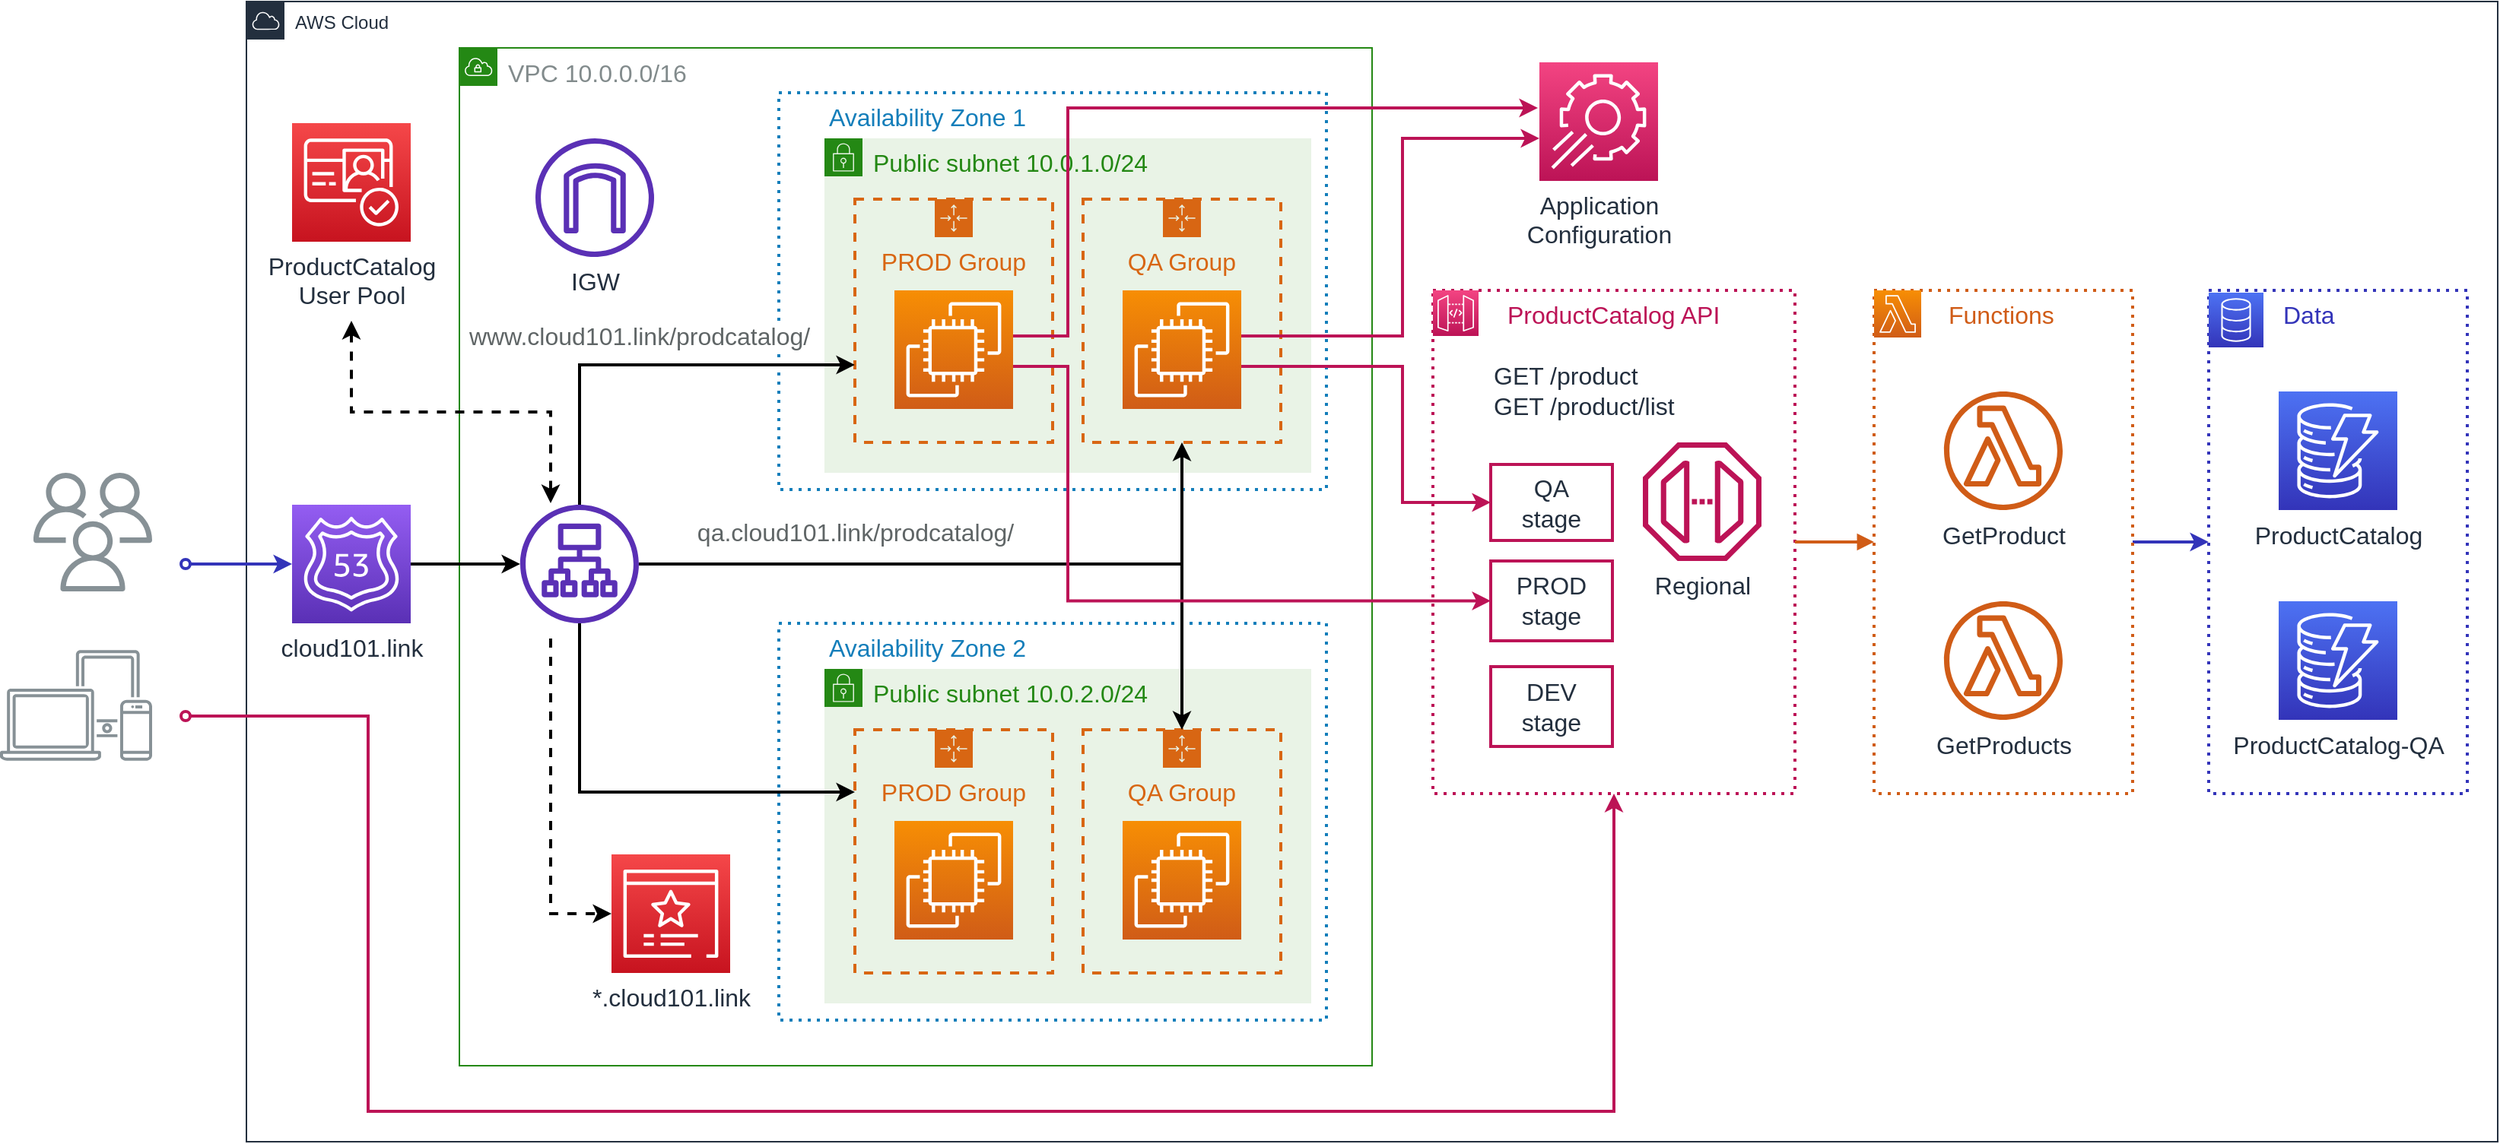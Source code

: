 <mxfile version="14.6.13" type="device"><diagram id="yKD41nWz8tDtkQRlLj_N" name="Page-1"><mxGraphModel dx="1886" dy="1339" grid="1" gridSize="10" guides="1" tooltips="1" connect="1" arrows="1" fold="1" page="1" pageScale="1" pageWidth="1100" pageHeight="850" math="0" shadow="0"><root><mxCell id="0"/><mxCell id="1" parent="0"/><mxCell id="qGP9a9ilm-xRbnsAyoEx-138" value="AWS Cloud" style="points=[[0,0],[0.25,0],[0.5,0],[0.75,0],[1,0],[1,0.25],[1,0.5],[1,0.75],[1,1],[0.75,1],[0.5,1],[0.25,1],[0,1],[0,0.75],[0,0.5],[0,0.25]];outlineConnect=0;gradientColor=none;html=1;whiteSpace=wrap;fontSize=12;fontStyle=0;shape=mxgraph.aws4.group;grIcon=mxgraph.aws4.group_aws_cloud;strokeColor=#232F3E;fillColor=none;verticalAlign=top;align=left;spacingLeft=30;fontColor=#232F3E;dashed=0;rounded=0;shadow=0;dashPattern=1 2;" parent="1" vertex="1"><mxGeometry x="-360" y="-670" width="1480" height="750" as="geometry"/></mxCell><mxCell id="qGP9a9ilm-xRbnsAyoEx-130" style="edgeStyle=none;rounded=0;jumpStyle=none;orthogonalLoop=1;jettySize=auto;html=1;entryX=0;entryY=0.5;entryDx=0;entryDy=0;fontSize=16;fontColor=#3334B9;startArrow=none;startFill=0;endArrow=classic;endFill=1;strokeWidth=2;strokeColor=#3334B9;exitX=1;exitY=0.5;exitDx=0;exitDy=0;" parent="1" source="qGP9a9ilm-xRbnsAyoEx-124" target="qGP9a9ilm-xRbnsAyoEx-127" edge="1"><mxGeometry relative="1" as="geometry"><mxPoint x="1005" y="-519" as="sourcePoint"/></mxGeometry></mxCell><mxCell id="qGP9a9ilm-xRbnsAyoEx-124" value="Functions" style="fillColor=none;dashed=1;verticalAlign=top;fontStyle=0;shadow=0;fontSize=16;html=1;strokeWidth=2;align=left;spacingLeft=47;dashPattern=1 2;strokeColor=#D05C17;fontColor=#D05C17;" parent="1" vertex="1"><mxGeometry x="710" y="-480" width="170" height="331" as="geometry"/></mxCell><mxCell id="qGP9a9ilm-xRbnsAyoEx-3" value="VPC 10.0.0.0/16" style="points=[[0,0],[0.25,0],[0.5,0],[0.75,0],[1,0],[1,0.25],[1,0.5],[1,0.75],[1,1],[0.75,1],[0.5,1],[0.25,1],[0,1],[0,0.75],[0,0.5],[0,0.25]];outlineConnect=0;gradientColor=none;html=1;whiteSpace=wrap;fontSize=16;fontStyle=0;shape=mxgraph.aws4.group;grIcon=mxgraph.aws4.group_vpc;strokeColor=#248814;fillColor=none;verticalAlign=top;align=left;spacingLeft=30;dashed=0;strokeWidth=1;perimeterSpacing=0;shadow=0;fontColor=#828B8C;" parent="1" vertex="1"><mxGeometry x="-220" y="-639.5" width="600" height="669.5" as="geometry"/></mxCell><mxCell id="qGP9a9ilm-xRbnsAyoEx-61" value="ProductCatalog API" style="fillColor=none;dashed=1;verticalAlign=top;fontStyle=0;shadow=0;fontSize=16;html=1;strokeWidth=2;align=left;spacingLeft=47;dashPattern=1 2;strokeColor=#BC1356;fontColor=#BC1356;" parent="1" vertex="1"><mxGeometry x="420" y="-480" width="238" height="331" as="geometry"/></mxCell><mxCell id="qGP9a9ilm-xRbnsAyoEx-4" value="Availability Zone 1" style="fillColor=none;strokeColor=#147EBA;dashed=1;verticalAlign=top;fontStyle=0;fontColor=#147EBA;strokeWidth=2;fontSize=16;perimeterSpacing=0;shadow=0;align=left;spacingLeft=31;rounded=0;dashPattern=1 2;" parent="1" vertex="1"><mxGeometry x="-10" y="-610" width="360" height="261" as="geometry"/></mxCell><mxCell id="qGP9a9ilm-xRbnsAyoEx-6" value="" style="outlineConnect=0;fontColor=#232F3E;gradientColor=none;fillColor=#5A30B5;strokeColor=none;dashed=0;verticalLabelPosition=bottom;verticalAlign=top;align=center;html=1;fontSize=16;fontStyle=0;aspect=fixed;pointerEvents=1;shape=mxgraph.aws4.application_load_balancer;strokeWidth=3;perimeterSpacing=0;shadow=0;" parent="1" vertex="1"><mxGeometry x="-180" y="-339" width="78" height="78" as="geometry"/></mxCell><mxCell id="qGP9a9ilm-xRbnsAyoEx-7" value="Public subnet 10.0.1.0/24" style="points=[[0,0],[0.25,0],[0.5,0],[0.75,0],[1,0],[1,0.25],[1,0.5],[1,0.75],[1,1],[0.75,1],[0.5,1],[0.25,1],[0,1],[0,0.75],[0,0.5],[0,0.25]];outlineConnect=0;gradientColor=none;html=1;whiteSpace=wrap;fontSize=16;fontStyle=0;shape=mxgraph.aws4.group;grIcon=mxgraph.aws4.group_security_group;grStroke=0;strokeColor=#248814;fillColor=#E9F3E6;verticalAlign=top;align=left;spacingLeft=30;fontColor=#248814;dashed=0;strokeWidth=3;perimeterSpacing=0;shadow=0;" parent="1" vertex="1"><mxGeometry x="20" y="-580" width="320" height="220" as="geometry"/></mxCell><mxCell id="qGP9a9ilm-xRbnsAyoEx-9" value="PROD Group" style="points=[[0,0],[0.25,0],[0.5,0],[0.75,0],[1,0],[1,0.25],[1,0.5],[1,0.75],[1,1],[0.75,1],[0.5,1],[0.25,1],[0,1],[0,0.75],[0,0.5],[0,0.25]];outlineConnect=0;gradientColor=none;html=1;whiteSpace=wrap;fontSize=16;fontStyle=0;shape=mxgraph.aws4.groupCenter;grIcon=mxgraph.aws4.group_auto_scaling_group;grStroke=1;strokeColor=#D86613;fillColor=none;verticalAlign=top;align=center;fontColor=#D86613;dashed=1;spacingTop=25;strokeWidth=2;perimeterSpacing=0;shadow=0;" parent="1" vertex="1"><mxGeometry x="40" y="-540" width="130" height="160" as="geometry"/></mxCell><mxCell id="qGP9a9ilm-xRbnsAyoEx-10" value="QA Group" style="points=[[0,0],[0.25,0],[0.5,0],[0.75,0],[1,0],[1,0.25],[1,0.5],[1,0.75],[1,1],[0.75,1],[0.5,1],[0.25,1],[0,1],[0,0.75],[0,0.5],[0,0.25]];outlineConnect=0;gradientColor=none;html=1;whiteSpace=wrap;fontSize=16;fontStyle=0;shape=mxgraph.aws4.groupCenter;grIcon=mxgraph.aws4.group_auto_scaling_group;grStroke=1;strokeColor=#D86613;fillColor=none;verticalAlign=top;align=center;fontColor=#D86613;dashed=1;spacingTop=25;strokeWidth=2;perimeterSpacing=0;shadow=0;" parent="1" vertex="1"><mxGeometry x="190" y="-540" width="130" height="160" as="geometry"/></mxCell><mxCell id="qGP9a9ilm-xRbnsAyoEx-15" value="" style="points=[[0,0,0],[0.25,0,0],[0.5,0,0],[0.75,0,0],[1,0,0],[0,1,0],[0.25,1,0],[0.5,1,0],[0.75,1,0],[1,1,0],[0,0.25,0],[0,0.5,0],[0,0.75,0],[1,0.25,0],[1,0.5,0],[1,0.75,0]];outlineConnect=0;fontColor=#232F3E;gradientColor=#F34482;gradientDirection=north;fillColor=#BC1356;strokeColor=#ffffff;dashed=0;verticalLabelPosition=bottom;verticalAlign=top;align=center;html=1;fontSize=16;fontStyle=0;aspect=fixed;shape=mxgraph.aws4.resourceIcon;resIcon=mxgraph.aws4.api_gateway;strokeWidth=3;perimeterSpacing=0;shadow=0;" parent="1" vertex="1"><mxGeometry x="420" y="-480" width="30" height="30" as="geometry"/></mxCell><mxCell id="qGP9a9ilm-xRbnsAyoEx-16" value="Regional" style="outlineConnect=0;fontColor=#232F3E;gradientColor=none;fillColor=#BC1356;strokeColor=none;dashed=0;verticalLabelPosition=bottom;verticalAlign=top;align=center;html=1;fontSize=16;fontStyle=0;aspect=fixed;pointerEvents=1;shape=mxgraph.aws4.endpoint;strokeWidth=3;perimeterSpacing=0;shadow=0;" parent="1" vertex="1"><mxGeometry x="558" y="-380" width="78" height="78" as="geometry"/></mxCell><mxCell id="qGP9a9ilm-xRbnsAyoEx-30" value="" style="points=[[0,0,0],[0.25,0,0],[0.5,0,0],[0.75,0,0],[1,0,0],[0,1,0],[0.25,1,0],[0.5,1,0],[0.75,1,0],[1,1,0],[0,0.25,0],[0,0.5,0],[0,0.75,0],[1,0.25,0],[1,0.5,0],[1,0.75,0]];outlineConnect=0;fontColor=#232F3E;gradientColor=#F78E04;gradientDirection=north;fillColor=#D05C17;strokeColor=#ffffff;dashed=0;verticalLabelPosition=bottom;verticalAlign=top;align=center;html=1;fontSize=16;fontStyle=0;aspect=fixed;shape=mxgraph.aws4.resourceIcon;resIcon=mxgraph.aws4.ec2;shadow=0;" parent="1" vertex="1"><mxGeometry x="66" y="-480" width="78" height="78" as="geometry"/></mxCell><mxCell id="qGP9a9ilm-xRbnsAyoEx-100" style="edgeStyle=elbowEdgeStyle;jumpStyle=none;orthogonalLoop=1;jettySize=auto;html=1;entryX=0;entryY=0.5;entryDx=0;entryDy=0;fontSize=16;fontColor=#5F6566;startArrow=none;startFill=0;endArrow=classic;endFill=1;strokeColor=#BC1356;strokeWidth=2;rounded=0;" parent="1" target="qGP9a9ilm-xRbnsAyoEx-56" edge="1"><mxGeometry relative="1" as="geometry"><Array as="points"><mxPoint x="400" y="-400"/></Array><mxPoint x="294" y="-430" as="sourcePoint"/></mxGeometry></mxCell><mxCell id="qGP9a9ilm-xRbnsAyoEx-31" value="" style="points=[[0,0,0],[0.25,0,0],[0.5,0,0],[0.75,0,0],[1,0,0],[0,1,0],[0.25,1,0],[0.5,1,0],[0.75,1,0],[1,1,0],[0,0.25,0],[0,0.5,0],[0,0.75,0],[1,0.25,0],[1,0.5,0],[1,0.75,0]];outlineConnect=0;fontColor=#232F3E;gradientColor=#F78E04;gradientDirection=north;fillColor=#D05C17;strokeColor=#ffffff;dashed=0;verticalLabelPosition=bottom;verticalAlign=top;align=center;html=1;fontSize=16;fontStyle=0;aspect=fixed;shape=mxgraph.aws4.resourceIcon;resIcon=mxgraph.aws4.ec2;shadow=0;" parent="1" vertex="1"><mxGeometry x="216" y="-480" width="78" height="78" as="geometry"/></mxCell><mxCell id="qGP9a9ilm-xRbnsAyoEx-56" value="QA&lt;br style=&quot;font-size: 16px;&quot;&gt;stage" style="rounded=0;whiteSpace=wrap;html=1;shadow=0;dashed=0;fontSize=16;fontColor=#232F3E;strokeWidth=2;fillColor=none;align=center;verticalAlign=middle;strokeColor=#BC1356;" parent="1" vertex="1"><mxGeometry x="458" y="-365.5" width="80" height="50" as="geometry"/></mxCell><mxCell id="qGP9a9ilm-xRbnsAyoEx-57" value="PROD stage" style="rounded=0;whiteSpace=wrap;html=1;shadow=0;dashed=0;fontSize=16;fontColor=#232F3E;strokeWidth=2;fillColor=none;align=center;verticalAlign=middle;strokeColor=#BC1356;horizontal=1;" parent="1" vertex="1"><mxGeometry x="458" y="-302" width="80" height="52.5" as="geometry"/></mxCell><mxCell id="qGP9a9ilm-xRbnsAyoEx-65" value="GET /product&lt;br style=&quot;font-size: 16px;&quot;&gt;GET /product/list" style="text;html=1;strokeColor=none;fillColor=none;align=left;verticalAlign=middle;whiteSpace=wrap;rounded=0;shadow=0;dashed=0;fontSize=16;fontColor=#232F3E;spacingTop=0;" parent="1" vertex="1"><mxGeometry x="458" y="-424" width="142" height="20" as="geometry"/></mxCell><mxCell id="qGP9a9ilm-xRbnsAyoEx-67" style="edgeStyle=orthogonalEdgeStyle;rounded=0;orthogonalLoop=1;jettySize=auto;html=1;fontSize=16;fontColor=#232F3E;strokeColor=#000000;strokeWidth=2;" parent="1" source="qGP9a9ilm-xRbnsAyoEx-6" edge="1"><mxGeometry relative="1" as="geometry"><mxPoint x="40" y="-431" as="targetPoint"/><Array as="points"><mxPoint x="-141" y="-431"/></Array></mxGeometry></mxCell><mxCell id="qGP9a9ilm-xRbnsAyoEx-68" value="www.cloud101.link/prodcatalog/" style="edgeLabel;html=1;align=center;verticalAlign=middle;resizable=0;points=[];fontSize=16;fontColor=#5F6566;" parent="qGP9a9ilm-xRbnsAyoEx-67" vertex="1" connectable="0"><mxGeometry x="0.046" y="1" relative="1" as="geometry"><mxPoint x="-12" y="-18" as="offset"/></mxGeometry></mxCell><mxCell id="qGP9a9ilm-xRbnsAyoEx-70" style="edgeStyle=orthogonalEdgeStyle;rounded=0;orthogonalLoop=1;jettySize=auto;html=1;entryX=0.5;entryY=1;entryDx=0;entryDy=0;fontSize=16;fontColor=#232F3E;strokeColor=#000000;strokeWidth=2;" parent="1" source="qGP9a9ilm-xRbnsAyoEx-6" target="qGP9a9ilm-xRbnsAyoEx-10" edge="1"><mxGeometry relative="1" as="geometry"/></mxCell><mxCell id="qGP9a9ilm-xRbnsAyoEx-71" value="qa.cloud101.link/prodcatalog/" style="edgeLabel;html=1;align=center;verticalAlign=middle;resizable=0;points=[];fontSize=16;fontColor=#5F6566;" parent="qGP9a9ilm-xRbnsAyoEx-70" vertex="1" connectable="0"><mxGeometry x="-0.119" relative="1" as="geometry"><mxPoint x="-51" y="-21" as="offset"/></mxGeometry></mxCell><mxCell id="qGP9a9ilm-xRbnsAyoEx-72" value="Availability Zone 2" style="fillColor=none;strokeColor=#147EBA;dashed=1;verticalAlign=top;fontStyle=0;fontColor=#147EBA;strokeWidth=2;fontSize=16;perimeterSpacing=0;shadow=0;align=left;spacingLeft=31;rounded=0;dashPattern=1 2;" parent="1" vertex="1"><mxGeometry x="-10" y="-261" width="360" height="261" as="geometry"/></mxCell><mxCell id="qGP9a9ilm-xRbnsAyoEx-73" value="Public subnet 10.0.2.0/24" style="points=[[0,0],[0.25,0],[0.5,0],[0.75,0],[1,0],[1,0.25],[1,0.5],[1,0.75],[1,1],[0.75,1],[0.5,1],[0.25,1],[0,1],[0,0.75],[0,0.5],[0,0.25]];outlineConnect=0;gradientColor=none;html=1;whiteSpace=wrap;fontSize=16;fontStyle=0;shape=mxgraph.aws4.group;grIcon=mxgraph.aws4.group_security_group;grStroke=0;strokeColor=#248814;fillColor=#E9F3E6;verticalAlign=top;align=left;spacingLeft=30;fontColor=#248814;dashed=0;strokeWidth=3;perimeterSpacing=0;shadow=0;" parent="1" vertex="1"><mxGeometry x="20" y="-231" width="320" height="220" as="geometry"/></mxCell><mxCell id="qGP9a9ilm-xRbnsAyoEx-74" value="PROD Group" style="points=[[0,0],[0.25,0],[0.5,0],[0.75,0],[1,0],[1,0.25],[1,0.5],[1,0.75],[1,1],[0.75,1],[0.5,1],[0.25,1],[0,1],[0,0.75],[0,0.5],[0,0.25]];outlineConnect=0;gradientColor=none;html=1;whiteSpace=wrap;fontSize=16;fontStyle=0;shape=mxgraph.aws4.groupCenter;grIcon=mxgraph.aws4.group_auto_scaling_group;grStroke=1;strokeColor=#D86613;fillColor=none;verticalAlign=top;align=center;fontColor=#D86613;dashed=1;spacingTop=25;strokeWidth=2;perimeterSpacing=0;shadow=0;" parent="1" vertex="1"><mxGeometry x="40" y="-191" width="130" height="160" as="geometry"/></mxCell><mxCell id="qGP9a9ilm-xRbnsAyoEx-75" value="QA Group" style="points=[[0,0],[0.25,0],[0.5,0],[0.75,0],[1,0],[1,0.25],[1,0.5],[1,0.75],[1,1],[0.75,1],[0.5,1],[0.25,1],[0,1],[0,0.75],[0,0.5],[0,0.25]];outlineConnect=0;gradientColor=none;html=1;whiteSpace=wrap;fontSize=16;fontStyle=0;shape=mxgraph.aws4.groupCenter;grIcon=mxgraph.aws4.group_auto_scaling_group;grStroke=1;strokeColor=#D86613;fillColor=none;verticalAlign=top;align=center;fontColor=#D86613;dashed=1;spacingTop=25;strokeWidth=2;perimeterSpacing=0;shadow=0;" parent="1" vertex="1"><mxGeometry x="190" y="-191" width="130" height="160" as="geometry"/></mxCell><mxCell id="qGP9a9ilm-xRbnsAyoEx-76" value="" style="points=[[0,0,0],[0.25,0,0],[0.5,0,0],[0.75,0,0],[1,0,0],[0,1,0],[0.25,1,0],[0.5,1,0],[0.75,1,0],[1,1,0],[0,0.25,0],[0,0.5,0],[0,0.75,0],[1,0.25,0],[1,0.5,0],[1,0.75,0]];outlineConnect=0;fontColor=#232F3E;gradientColor=#F78E04;gradientDirection=north;fillColor=#D05C17;strokeColor=#ffffff;dashed=0;verticalLabelPosition=bottom;verticalAlign=top;align=center;html=1;fontSize=16;fontStyle=0;aspect=fixed;shape=mxgraph.aws4.resourceIcon;resIcon=mxgraph.aws4.ec2;shadow=0;" parent="1" vertex="1"><mxGeometry x="66" y="-131" width="78" height="78" as="geometry"/></mxCell><mxCell id="qGP9a9ilm-xRbnsAyoEx-77" value="" style="points=[[0,0,0],[0.25,0,0],[0.5,0,0],[0.75,0,0],[1,0,0],[0,1,0],[0.25,1,0],[0.5,1,0],[0.75,1,0],[1,1,0],[0,0.25,0],[0,0.5,0],[0,0.75,0],[1,0.25,0],[1,0.5,0],[1,0.75,0]];outlineConnect=0;fontColor=#232F3E;gradientColor=#F78E04;gradientDirection=north;fillColor=#D05C17;strokeColor=#ffffff;dashed=0;verticalLabelPosition=bottom;verticalAlign=top;align=center;html=1;fontSize=16;fontStyle=0;aspect=fixed;shape=mxgraph.aws4.resourceIcon;resIcon=mxgraph.aws4.ec2;shadow=0;" parent="1" vertex="1"><mxGeometry x="216" y="-131" width="78" height="78" as="geometry"/></mxCell><mxCell id="qGP9a9ilm-xRbnsAyoEx-79" style="edgeStyle=orthogonalEdgeStyle;rounded=0;orthogonalLoop=1;jettySize=auto;html=1;fontSize=16;fontColor=#232F3E;strokeColor=#000000;strokeWidth=2;" parent="1" source="qGP9a9ilm-xRbnsAyoEx-6" target="qGP9a9ilm-xRbnsAyoEx-74" edge="1"><mxGeometry relative="1" as="geometry"><Array as="points"><mxPoint x="-141" y="-150"/></Array></mxGeometry></mxCell><mxCell id="qGP9a9ilm-xRbnsAyoEx-80" style="edgeStyle=orthogonalEdgeStyle;rounded=0;orthogonalLoop=1;jettySize=auto;html=1;entryX=0.5;entryY=0;entryDx=0;entryDy=0;fontSize=16;fontColor=#232F3E;strokeColor=#000000;strokeWidth=2;" parent="1" source="qGP9a9ilm-xRbnsAyoEx-6" target="qGP9a9ilm-xRbnsAyoEx-75" edge="1"><mxGeometry relative="1" as="geometry"/></mxCell><mxCell id="qGP9a9ilm-xRbnsAyoEx-87" style="edgeStyle=orthogonalEdgeStyle;rounded=0;orthogonalLoop=1;jettySize=auto;html=1;fontSize=16;fontColor=#232F3E;strokeColor=#000000;strokeWidth=2;" parent="1" source="qGP9a9ilm-xRbnsAyoEx-81" target="qGP9a9ilm-xRbnsAyoEx-6" edge="1"><mxGeometry relative="1" as="geometry"><mxPoint x="-190" y="-300" as="targetPoint"/></mxGeometry></mxCell><mxCell id="qGP9a9ilm-xRbnsAyoEx-81" value="cloud101.link" style="points=[[0,0,0],[0.25,0,0],[0.5,0,0],[0.75,0,0],[1,0,0],[0,1,0],[0.25,1,0],[0.5,1,0],[0.75,1,0],[1,1,0],[0,0.25,0],[0,0.5,0],[0,0.75,0],[1,0.25,0],[1,0.5,0],[1,0.75,0]];outlineConnect=0;fontColor=#232F3E;gradientColor=#945DF2;gradientDirection=north;fillColor=#5A30B5;strokeColor=#ffffff;dashed=0;verticalLabelPosition=bottom;verticalAlign=top;align=center;html=1;fontSize=16;fontStyle=0;aspect=fixed;shape=mxgraph.aws4.resourceIcon;resIcon=mxgraph.aws4.route_53;rounded=1;shadow=0;" parent="1" vertex="1"><mxGeometry x="-330" y="-339" width="78" height="78" as="geometry"/></mxCell><mxCell id="qGP9a9ilm-xRbnsAyoEx-82" value="IGW" style="outlineConnect=0;fontColor=#232F3E;gradientColor=none;fillColor=#5A30B5;strokeColor=none;dashed=0;verticalLabelPosition=bottom;verticalAlign=top;align=center;html=1;fontSize=16;fontStyle=0;aspect=fixed;pointerEvents=1;shape=mxgraph.aws4.internet_gateway;rounded=1;shadow=0;" parent="1" vertex="1"><mxGeometry x="-170" y="-580" width="78" height="78" as="geometry"/></mxCell><mxCell id="qGP9a9ilm-xRbnsAyoEx-83" value="*.cloud101.link" style="points=[[0,0,0],[0.25,0,0],[0.5,0,0],[0.75,0,0],[1,0,0],[0,1,0],[0.25,1,0],[0.5,1,0],[0.75,1,0],[1,1,0],[0,0.25,0],[0,0.5,0],[0,0.75,0],[1,0.25,0],[1,0.5,0],[1,0.75,0]];outlineConnect=0;fontColor=#232F3E;gradientColor=#F54749;gradientDirection=north;fillColor=#C7131F;strokeColor=#ffffff;dashed=0;verticalLabelPosition=bottom;verticalAlign=top;align=center;html=1;fontSize=16;fontStyle=0;aspect=fixed;shape=mxgraph.aws4.resourceIcon;resIcon=mxgraph.aws4.certificate_manager_3;rounded=1;shadow=0;" parent="1" vertex="1"><mxGeometry x="-120" y="-109" width="78" height="78" as="geometry"/></mxCell><mxCell id="qGP9a9ilm-xRbnsAyoEx-131" style="edgeStyle=none;rounded=0;jumpStyle=none;orthogonalLoop=1;jettySize=auto;html=1;entryX=0;entryY=0.5;entryDx=0;entryDy=0;entryPerimeter=0;fontSize=16;fontColor=#3334B9;startArrow=oval;startFill=0;endArrow=classic;endFill=1;strokeColor=#3334B9;strokeWidth=2;" parent="1" target="qGP9a9ilm-xRbnsAyoEx-81" edge="1"><mxGeometry relative="1" as="geometry"><mxPoint x="-400" y="-300" as="sourcePoint"/></mxGeometry></mxCell><mxCell id="qGP9a9ilm-xRbnsAyoEx-88" value="" style="outlineConnect=0;fontColor=#232F3E;gradientColor=none;strokeColor=none;dashed=0;verticalLabelPosition=bottom;verticalAlign=top;align=center;html=1;fontSize=16;fontStyle=0;aspect=fixed;pointerEvents=1;shape=mxgraph.aws4.users;rounded=0;shadow=0;fillColor=#879196;" parent="1" vertex="1"><mxGeometry x="-500" y="-360" width="78" height="78" as="geometry"/></mxCell><mxCell id="qGP9a9ilm-xRbnsAyoEx-91" value="" style="outlineConnect=0;gradientColor=none;fontColor=#545B64;strokeColor=none;fillColor=#879196;dashed=0;verticalLabelPosition=bottom;verticalAlign=top;align=center;html=1;fontSize=16;fontStyle=0;aspect=fixed;shape=mxgraph.aws4.illustration_devices;pointerEvents=1;rounded=0;shadow=0;" parent="1" vertex="1"><mxGeometry x="-522" y="-243.5" width="100" height="73" as="geometry"/></mxCell><mxCell id="qGP9a9ilm-xRbnsAyoEx-101" style="edgeStyle=elbowEdgeStyle;jumpStyle=none;orthogonalLoop=1;jettySize=auto;html=1;entryX=0;entryY=0.5;entryDx=0;entryDy=0;fontSize=16;fontColor=#5F6566;startArrow=none;startFill=0;endArrow=classic;endFill=1;strokeColor=#BC1356;strokeWidth=2;rounded=0;" parent="1" target="qGP9a9ilm-xRbnsAyoEx-57" edge="1"><mxGeometry relative="1" as="geometry"><Array as="points"><mxPoint x="180" y="-287"/><mxPoint x="180" y="-200"/></Array><mxPoint x="144" y="-430" as="sourcePoint"/></mxGeometry></mxCell><mxCell id="qGP9a9ilm-xRbnsAyoEx-105" value="DEV&lt;br&gt;stage" style="rounded=0;whiteSpace=wrap;html=1;shadow=0;dashed=0;fontSize=16;fontColor=#232F3E;strokeWidth=2;fillColor=none;align=center;verticalAlign=middle;strokeColor=#BC1356;horizontal=1;" parent="1" vertex="1"><mxGeometry x="458" y="-232.5" width="80" height="52.5" as="geometry"/></mxCell><mxCell id="qGP9a9ilm-xRbnsAyoEx-106" value="" style="endArrow=classic;html=1;fontSize=16;fontColor=#BC1356;strokeColor=#BC1356;strokeWidth=2;entryX=0.5;entryY=1;entryDx=0;entryDy=0;rounded=0;edgeStyle=orthogonalEdgeStyle;startArrow=oval;startFill=0;" parent="1" target="qGP9a9ilm-xRbnsAyoEx-61" edge="1"><mxGeometry width="50" height="50" relative="1" as="geometry"><mxPoint x="-400" y="-200" as="sourcePoint"/><mxPoint x="-350" y="-200" as="targetPoint"/><Array as="points"><mxPoint x="-280" y="-200"/><mxPoint x="-280" y="60"/><mxPoint x="539" y="60"/></Array></mxGeometry></mxCell><mxCell id="qGP9a9ilm-xRbnsAyoEx-108" value="GetProduct" style="outlineConnect=0;fontColor=#232F3E;gradientColor=none;fillColor=#D05C17;strokeColor=none;dashed=0;verticalLabelPosition=bottom;verticalAlign=top;align=center;fontSize=16;fontStyle=0;aspect=fixed;pointerEvents=1;shape=mxgraph.aws4.lambda_function;rounded=0;shadow=0;dashPattern=1 2;html=1;" parent="1" vertex="1"><mxGeometry x="756" y="-413.5" width="78" height="78" as="geometry"/></mxCell><mxCell id="qGP9a9ilm-xRbnsAyoEx-111" value="GetProducts" style="outlineConnect=0;fontColor=#232F3E;gradientColor=none;fillColor=#D05C17;strokeColor=none;dashed=0;verticalLabelPosition=bottom;verticalAlign=top;align=center;fontSize=16;fontStyle=0;aspect=fixed;pointerEvents=1;shape=mxgraph.aws4.lambda_function;rounded=0;shadow=0;dashPattern=1 2;html=1;" parent="1" vertex="1"><mxGeometry x="756" y="-275.5" width="78" height="78" as="geometry"/></mxCell><mxCell id="qGP9a9ilm-xRbnsAyoEx-125" value="" style="points=[[0,0,0],[0.25,0,0],[0.5,0,0],[0.75,0,0],[1,0,0],[0,1,0],[0.25,1,0],[0.5,1,0],[0.75,1,0],[1,1,0],[0,0.25,0],[0,0.5,0],[0,0.75,0],[1,0.25,0],[1,0.5,0],[1,0.75,0]];outlineConnect=0;fontColor=#232F3E;gradientColor=#F78E04;gradientDirection=north;fillColor=#D05C17;strokeColor=#ffffff;dashed=0;verticalLabelPosition=bottom;verticalAlign=top;align=center;html=1;fontSize=12;fontStyle=0;aspect=fixed;shape=mxgraph.aws4.resourceIcon;resIcon=mxgraph.aws4.lambda;rounded=0;shadow=0;dashPattern=1 2;" parent="1" vertex="1"><mxGeometry x="710" y="-480" width="31" height="31" as="geometry"/></mxCell><mxCell id="qGP9a9ilm-xRbnsAyoEx-126" value="" style="edgeStyle=orthogonalEdgeStyle;html=1;endArrow=block;elbow=vertical;startArrow=none;endFill=1;rounded=0;fontSize=16;fontColor=#D05C17;exitX=1;exitY=0.5;exitDx=0;exitDy=0;strokeColor=#D05C17;startFill=0;strokeWidth=2;entryX=0;entryY=0.5;entryDx=0;entryDy=0;" parent="1" source="qGP9a9ilm-xRbnsAyoEx-61" target="qGP9a9ilm-xRbnsAyoEx-124" edge="1"><mxGeometry width="100" relative="1" as="geometry"><mxPoint x="750" y="-269" as="sourcePoint"/><mxPoint x="720" y="-397" as="targetPoint"/></mxGeometry></mxCell><mxCell id="qGP9a9ilm-xRbnsAyoEx-127" value="Data" style="fillColor=none;dashed=1;verticalAlign=top;fontStyle=0;shadow=0;fontSize=16;html=1;strokeWidth=2;align=left;spacingLeft=47;dashPattern=1 2;strokeColor=#3334B9;fontColor=#3334B9;" parent="1" vertex="1"><mxGeometry x="930" y="-480" width="170" height="331" as="geometry"/></mxCell><mxCell id="qGP9a9ilm-xRbnsAyoEx-120" value="ProductCatalog" style="points=[[0,0,0],[0.25,0,0],[0.5,0,0],[0.75,0,0],[1,0,0],[0,1,0],[0.25,1,0],[0.5,1,0],[0.75,1,0],[1,1,0],[0,0.25,0],[0,0.5,0],[0,0.75,0],[1,0.25,0],[1,0.5,0],[1,0.75,0]];outlineConnect=0;fontColor=#232F3E;gradientColor=#4D72F3;gradientDirection=north;fillColor=#3334B9;strokeColor=#ffffff;dashed=0;verticalLabelPosition=bottom;verticalAlign=top;align=center;html=1;fontSize=16;fontStyle=0;aspect=fixed;shape=mxgraph.aws4.resourceIcon;resIcon=mxgraph.aws4.dynamodb;rounded=0;shadow=0;dashPattern=1 2;" parent="1" vertex="1"><mxGeometry x="976" y="-413.5" width="78" height="78" as="geometry"/></mxCell><mxCell id="qGP9a9ilm-xRbnsAyoEx-121" value="ProductCatalog-QA" style="points=[[0,0,0],[0.25,0,0],[0.5,0,0],[0.75,0,0],[1,0,0],[0,1,0],[0.25,1,0],[0.5,1,0],[0.75,1,0],[1,1,0],[0,0.25,0],[0,0.5,0],[0,0.75,0],[1,0.25,0],[1,0.5,0],[1,0.75,0]];outlineConnect=0;fontColor=#232F3E;gradientColor=#4D72F3;gradientDirection=north;fillColor=#3334B9;strokeColor=#ffffff;dashed=0;verticalLabelPosition=bottom;verticalAlign=top;align=center;html=1;fontSize=16;fontStyle=0;aspect=fixed;shape=mxgraph.aws4.resourceIcon;resIcon=mxgraph.aws4.dynamodb;rounded=0;shadow=0;dashPattern=1 2;" parent="1" vertex="1"><mxGeometry x="976" y="-275.5" width="78" height="78" as="geometry"/></mxCell><mxCell id="qGP9a9ilm-xRbnsAyoEx-128" value="" style="points=[[0,0,0],[0.25,0,0],[0.5,0,0],[0.75,0,0],[1,0,0],[0,1,0],[0.25,1,0],[0.5,1,0],[0.75,1,0],[1,1,0],[0,0.25,0],[0,0.5,0],[0,0.75,0],[1,0.25,0],[1,0.5,0],[1,0.75,0]];outlineConnect=0;fontColor=#232F3E;gradientColor=#4D72F3;gradientDirection=north;fillColor=#3334B9;strokeColor=#ffffff;dashed=0;verticalLabelPosition=bottom;verticalAlign=top;align=center;html=1;fontSize=12;fontStyle=0;aspect=fixed;shape=mxgraph.aws4.resourceIcon;resIcon=mxgraph.aws4.database;rounded=0;shadow=0;dashPattern=1 2;" parent="1" vertex="1"><mxGeometry x="930" y="-478.5" width="36" height="36" as="geometry"/></mxCell><mxCell id="qGP9a9ilm-xRbnsAyoEx-137" style="edgeStyle=none;rounded=0;jumpStyle=none;orthogonalLoop=1;jettySize=auto;html=1;dashed=1;fontSize=16;fontColor=#3334B9;startArrow=classic;startFill=1;endArrow=classic;endFill=1;strokeColor=#000000;strokeWidth=2;" parent="1" edge="1"><mxGeometry relative="1" as="geometry"><mxPoint x="-291" y="-460" as="sourcePoint"/><mxPoint x="-160" y="-340" as="targetPoint"/><Array as="points"><mxPoint x="-291" y="-400"/><mxPoint x="-160" y="-400"/></Array></mxGeometry></mxCell><mxCell id="qGP9a9ilm-xRbnsAyoEx-132" value="ProductCatalog&lt;br style=&quot;font-size: 16px;&quot;&gt;User Pool" style="points=[[0,0,0],[0.25,0,0],[0.5,0,0],[0.75,0,0],[1,0,0],[0,1,0],[0.25,1,0],[0.5,1,0],[0.75,1,0],[1,1,0],[0,0.25,0],[0,0.5,0],[0,0.75,0],[1,0.25,0],[1,0.5,0],[1,0.75,0]];outlineConnect=0;fontColor=#232F3E;gradientColor=#F54749;gradientDirection=north;fillColor=#C7131F;strokeColor=#ffffff;dashed=0;verticalLabelPosition=bottom;verticalAlign=top;align=center;html=1;fontSize=16;fontStyle=0;aspect=fixed;shape=mxgraph.aws4.resourceIcon;resIcon=mxgraph.aws4.cognito;rounded=0;shadow=0;dashPattern=1 2;" parent="1" vertex="1"><mxGeometry x="-330" y="-590" width="78" height="78" as="geometry"/></mxCell><mxCell id="qGP9a9ilm-xRbnsAyoEx-134" style="edgeStyle=elbowEdgeStyle;rounded=0;orthogonalLoop=1;jettySize=auto;html=1;entryX=0;entryY=0.5;entryDx=0;entryDy=0;entryPerimeter=0;fontSize=16;fontColor=#232F3E;strokeColor=#000000;strokeWidth=2;dashed=1;jumpStyle=none;" parent="1" target="qGP9a9ilm-xRbnsAyoEx-83" edge="1"><mxGeometry relative="1" as="geometry"><mxPoint x="-160" y="-251" as="sourcePoint"/><mxPoint x="-110" y="-60" as="targetPoint"/><Array as="points"><mxPoint x="-160" y="-155"/></Array></mxGeometry></mxCell><mxCell id="BOBLniXmzy-V6W1fbKCP-1" value="Application&lt;br style=&quot;font-size: 16px;&quot;&gt;Configuration" style="points=[[0,0,0],[0.25,0,0],[0.5,0,0],[0.75,0,0],[1,0,0],[0,1,0],[0.25,1,0],[0.5,1,0],[0.75,1,0],[1,1,0],[0,0.25,0],[0,0.5,0],[0,0.75,0],[1,0.25,0],[1,0.5,0],[1,0.75,0]];points=[[0,0,0],[0.25,0,0],[0.5,0,0],[0.75,0,0],[1,0,0],[0,1,0],[0.25,1,0],[0.5,1,0],[0.75,1,0],[1,1,0],[0,0.25,0],[0,0.5,0],[0,0.75,0],[1,0.25,0],[1,0.5,0],[1,0.75,0]];outlineConnect=0;fontColor=#232F3E;gradientColor=#F34482;gradientDirection=north;fillColor=#BC1356;strokeColor=#ffffff;dashed=0;verticalLabelPosition=bottom;verticalAlign=top;align=center;html=1;fontSize=16;fontStyle=0;aspect=fixed;shape=mxgraph.aws4.resourceIcon;resIcon=mxgraph.aws4.app_config;" parent="1" vertex="1"><mxGeometry x="490" y="-630" width="78" height="78" as="geometry"/></mxCell><mxCell id="BOBLniXmzy-V6W1fbKCP-2" style="edgeStyle=elbowEdgeStyle;jumpStyle=none;orthogonalLoop=1;jettySize=auto;html=1;fontSize=16;fontColor=#5F6566;startArrow=none;startFill=0;endArrow=classic;endFill=1;strokeColor=#BC1356;strokeWidth=2;rounded=0;" parent="1" edge="1"><mxGeometry relative="1" as="geometry"><Array as="points"><mxPoint x="400" y="-530"/><mxPoint x="410" y="-390"/></Array><mxPoint x="294" y="-450" as="sourcePoint"/><mxPoint x="490" y="-580" as="targetPoint"/></mxGeometry></mxCell><mxCell id="BOBLniXmzy-V6W1fbKCP-3" style="edgeStyle=elbowEdgeStyle;jumpStyle=none;orthogonalLoop=1;jettySize=auto;html=1;fontSize=16;fontColor=#5F6566;startArrow=none;startFill=0;endArrow=classic;endFill=1;strokeColor=#BC1356;strokeWidth=2;rounded=0;" parent="1" edge="1"><mxGeometry relative="1" as="geometry"><Array as="points"><mxPoint x="180" y="-580"/><mxPoint x="180" y="-560"/><mxPoint x="410" y="-420.5"/></Array><mxPoint x="144" y="-450" as="sourcePoint"/><mxPoint x="489" y="-600" as="targetPoint"/></mxGeometry></mxCell></root></mxGraphModel></diagram></mxfile>